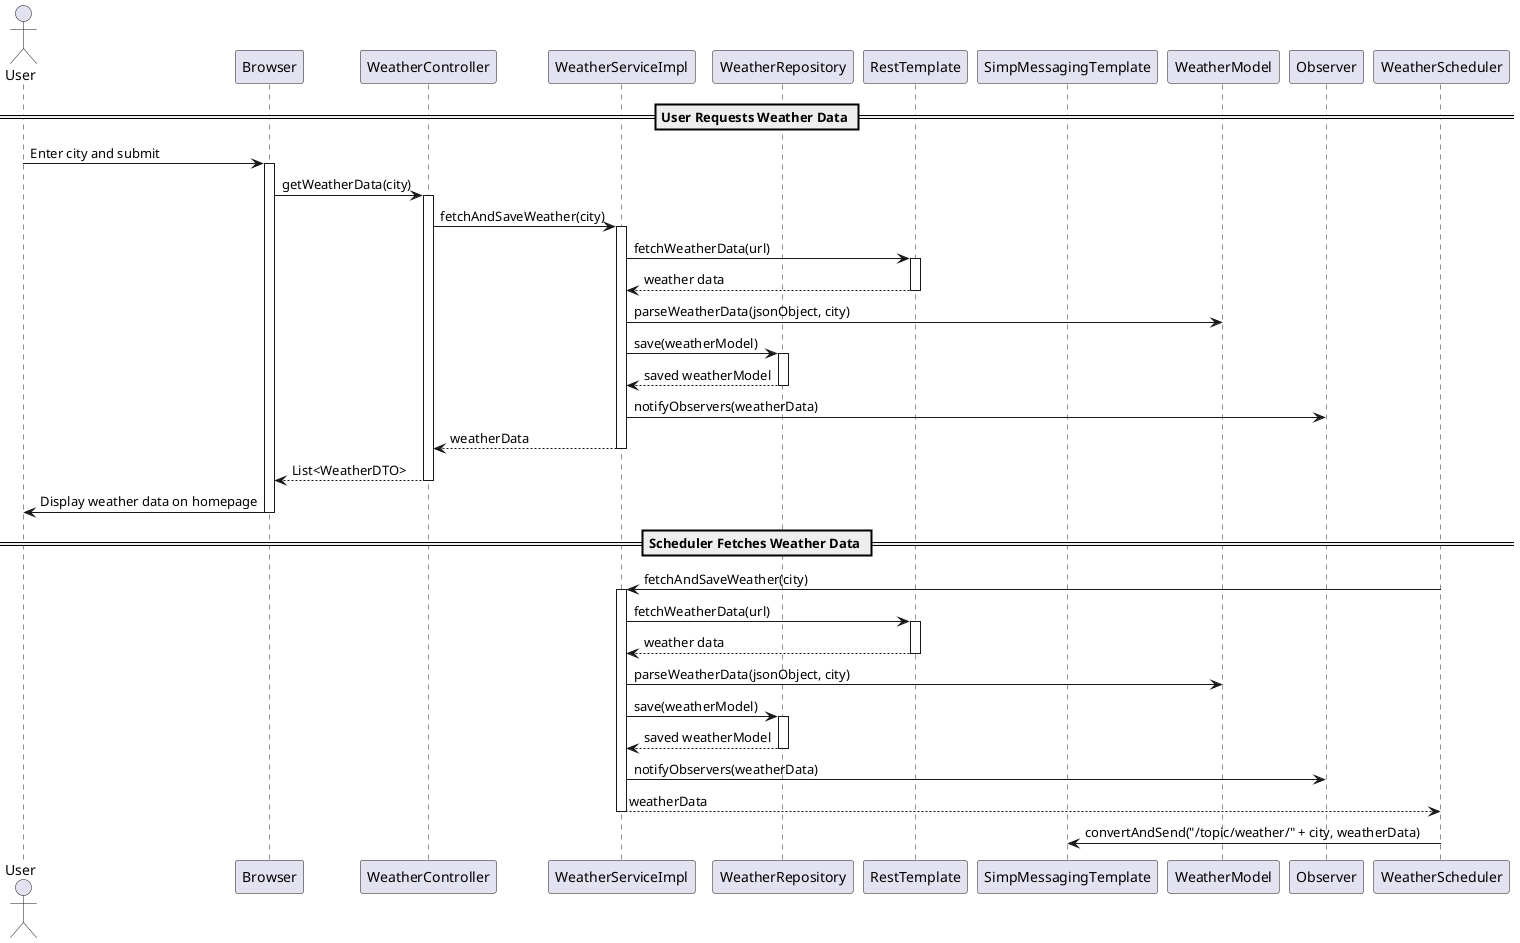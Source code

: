 @startuml
actor User
participant Browser
participant WeatherController
participant WeatherServiceImpl
participant WeatherRepository
participant RestTemplate
participant SimpMessagingTemplate

== User Requests Weather Data ==
User -> Browser: Enter city and submit
activate Browser
Browser -> WeatherController: getWeatherData(city)
activate WeatherController
WeatherController -> WeatherServiceImpl: fetchAndSaveWeather(city)
activate WeatherServiceImpl
WeatherServiceImpl -> RestTemplate: fetchWeatherData(url)
activate RestTemplate
RestTemplate --> WeatherServiceImpl: weather data
deactivate RestTemplate
WeatherServiceImpl -> WeatherModel: parseWeatherData(jsonObject, city)
WeatherServiceImpl -> WeatherRepository: save(weatherModel)
activate WeatherRepository
WeatherRepository --> WeatherServiceImpl: saved weatherModel
deactivate WeatherRepository
WeatherServiceImpl -> Observer: notifyObservers(weatherData)
WeatherServiceImpl --> WeatherController: weatherData
deactivate WeatherServiceImpl
WeatherController --> Browser: List<WeatherDTO>
deactivate WeatherController
Browser -> User: Display weather data on homepage
deactivate Browser

== Scheduler Fetches Weather Data ==
WeatherScheduler -> WeatherServiceImpl: fetchAndSaveWeather(city)
activate WeatherServiceImpl
WeatherServiceImpl -> RestTemplate: fetchWeatherData(url)
activate RestTemplate
RestTemplate --> WeatherServiceImpl: weather data
deactivate RestTemplate
WeatherServiceImpl -> WeatherModel: parseWeatherData(jsonObject, city)
WeatherServiceImpl -> WeatherRepository: save(weatherModel)
activate WeatherRepository
WeatherRepository --> WeatherServiceImpl: saved weatherModel
deactivate WeatherRepository
WeatherServiceImpl -> Observer: notifyObservers(weatherData)
WeatherServiceImpl --> WeatherScheduler: weatherData
deactivate WeatherServiceImpl
WeatherScheduler -> SimpMessagingTemplate: convertAndSend("/topic/weather/" + city, weatherData)
deactivate WeatherScheduler
@enduml
